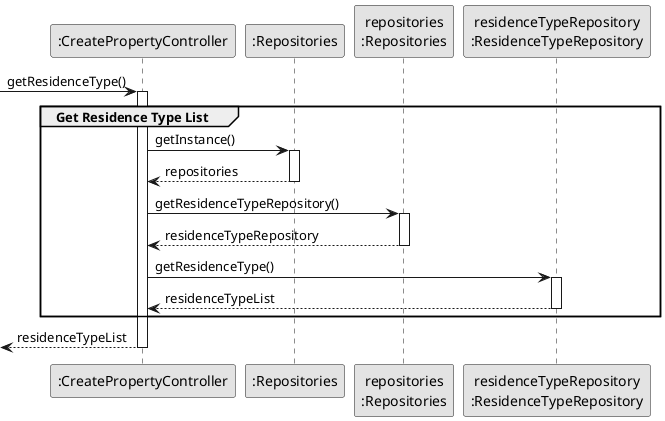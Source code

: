 @startuml

skinparam monochrome true
skinparam packageStyle rectangle
skinparam shadowing false

participant ":CreatePropertyController" as CTRL
participant ":Repositories" as RepositorySingleton
participant "repositories\n:Repositories" as PLAT
participant "residenceTypeRepository\n:ResidenceTypeRepository" as ResidenceTypeRepository


-> CTRL : getResidenceType()

     activate CTRL

     group Get Residence Type List

     CTRL -> RepositorySingleton : getInstance()

     activate RepositorySingleton

     RepositorySingleton --> CTRL : repositories
     deactivate RepositorySingleton

     CTRL -> PLAT : getResidenceTypeRepository()

     activate PLAT

     PLAT --> CTRL : residenceTypeRepository
     deactivate PLAT

     CTRL -> ResidenceTypeRepository : getResidenceType()

     activate ResidenceTypeRepository

     ResidenceTypeRepository --> CTRL : residenceTypeList
     deactivate ResidenceTypeRepository

     end group

     <-- CTRL : residenceTypeList
     deactivate CTRL
@enduml